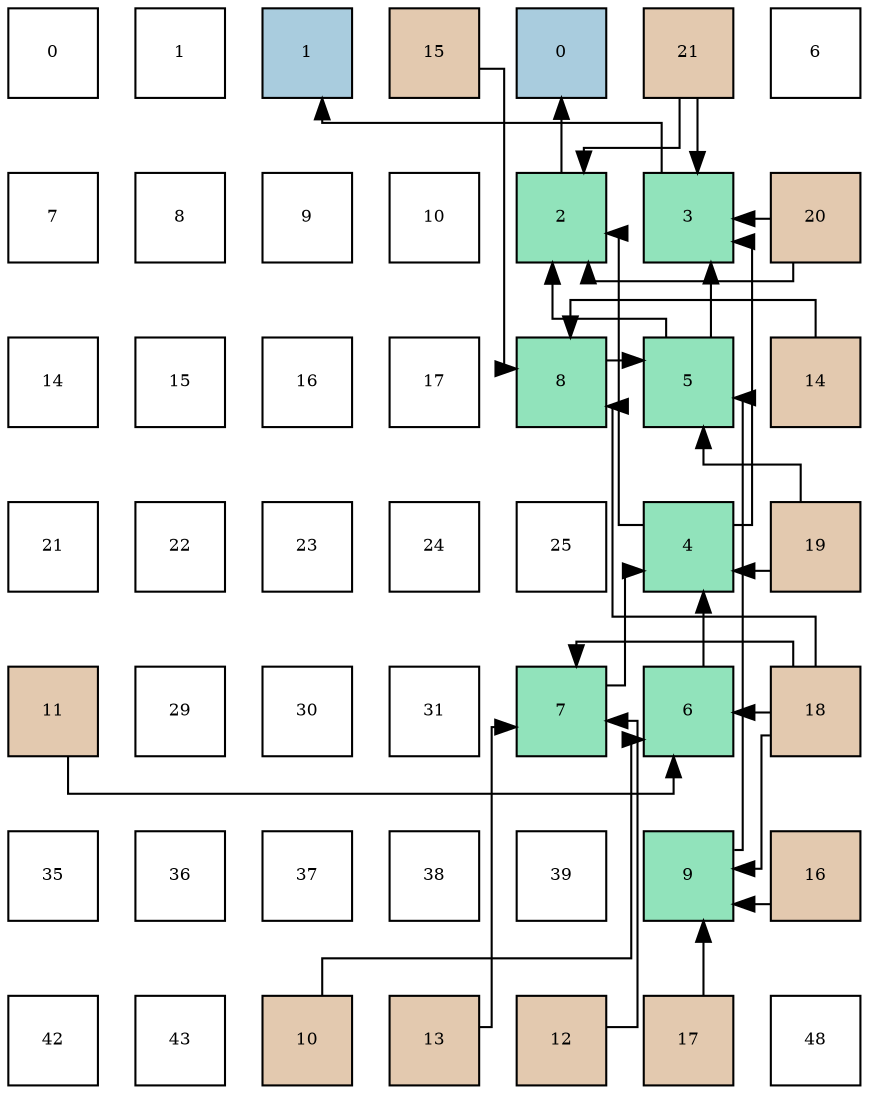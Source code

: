digraph layout{
 rankdir=TB;
 splines=ortho;
 node [style=filled shape=square fixedsize=true width=0.6];
0[label="0", fontsize=8, fillcolor="#ffffff"];
1[label="1", fontsize=8, fillcolor="#ffffff"];
2[label="1", fontsize=8, fillcolor="#a9ccde"];
3[label="15", fontsize=8, fillcolor="#e3c9af"];
4[label="0", fontsize=8, fillcolor="#a9ccde"];
5[label="21", fontsize=8, fillcolor="#e3c9af"];
6[label="6", fontsize=8, fillcolor="#ffffff"];
7[label="7", fontsize=8, fillcolor="#ffffff"];
8[label="8", fontsize=8, fillcolor="#ffffff"];
9[label="9", fontsize=8, fillcolor="#ffffff"];
10[label="10", fontsize=8, fillcolor="#ffffff"];
11[label="2", fontsize=8, fillcolor="#91e3bb"];
12[label="3", fontsize=8, fillcolor="#91e3bb"];
13[label="20", fontsize=8, fillcolor="#e3c9af"];
14[label="14", fontsize=8, fillcolor="#ffffff"];
15[label="15", fontsize=8, fillcolor="#ffffff"];
16[label="16", fontsize=8, fillcolor="#ffffff"];
17[label="17", fontsize=8, fillcolor="#ffffff"];
18[label="8", fontsize=8, fillcolor="#91e3bb"];
19[label="5", fontsize=8, fillcolor="#91e3bb"];
20[label="14", fontsize=8, fillcolor="#e3c9af"];
21[label="21", fontsize=8, fillcolor="#ffffff"];
22[label="22", fontsize=8, fillcolor="#ffffff"];
23[label="23", fontsize=8, fillcolor="#ffffff"];
24[label="24", fontsize=8, fillcolor="#ffffff"];
25[label="25", fontsize=8, fillcolor="#ffffff"];
26[label="4", fontsize=8, fillcolor="#91e3bb"];
27[label="19", fontsize=8, fillcolor="#e3c9af"];
28[label="11", fontsize=8, fillcolor="#e3c9af"];
29[label="29", fontsize=8, fillcolor="#ffffff"];
30[label="30", fontsize=8, fillcolor="#ffffff"];
31[label="31", fontsize=8, fillcolor="#ffffff"];
32[label="7", fontsize=8, fillcolor="#91e3bb"];
33[label="6", fontsize=8, fillcolor="#91e3bb"];
34[label="18", fontsize=8, fillcolor="#e3c9af"];
35[label="35", fontsize=8, fillcolor="#ffffff"];
36[label="36", fontsize=8, fillcolor="#ffffff"];
37[label="37", fontsize=8, fillcolor="#ffffff"];
38[label="38", fontsize=8, fillcolor="#ffffff"];
39[label="39", fontsize=8, fillcolor="#ffffff"];
40[label="9", fontsize=8, fillcolor="#91e3bb"];
41[label="16", fontsize=8, fillcolor="#e3c9af"];
42[label="42", fontsize=8, fillcolor="#ffffff"];
43[label="43", fontsize=8, fillcolor="#ffffff"];
44[label="10", fontsize=8, fillcolor="#e3c9af"];
45[label="13", fontsize=8, fillcolor="#e3c9af"];
46[label="12", fontsize=8, fillcolor="#e3c9af"];
47[label="17", fontsize=8, fillcolor="#e3c9af"];
48[label="48", fontsize=8, fillcolor="#ffffff"];
edge [constraint=false, style=vis];11 -> 4;
12 -> 2;
26 -> 11;
26 -> 12;
19 -> 11;
19 -> 12;
33 -> 26;
32 -> 26;
18 -> 19;
40 -> 19;
44 -> 33;
28 -> 33;
46 -> 32;
45 -> 32;
20 -> 18;
3 -> 18;
41 -> 40;
47 -> 40;
34 -> 33;
34 -> 32;
34 -> 18;
34 -> 40;
27 -> 26;
27 -> 19;
13 -> 11;
13 -> 12;
5 -> 11;
5 -> 12;
edge [constraint=true, style=invis];
0 -> 7 -> 14 -> 21 -> 28 -> 35 -> 42;
1 -> 8 -> 15 -> 22 -> 29 -> 36 -> 43;
2 -> 9 -> 16 -> 23 -> 30 -> 37 -> 44;
3 -> 10 -> 17 -> 24 -> 31 -> 38 -> 45;
4 -> 11 -> 18 -> 25 -> 32 -> 39 -> 46;
5 -> 12 -> 19 -> 26 -> 33 -> 40 -> 47;
6 -> 13 -> 20 -> 27 -> 34 -> 41 -> 48;
rank = same {0 -> 1 -> 2 -> 3 -> 4 -> 5 -> 6};
rank = same {7 -> 8 -> 9 -> 10 -> 11 -> 12 -> 13};
rank = same {14 -> 15 -> 16 -> 17 -> 18 -> 19 -> 20};
rank = same {21 -> 22 -> 23 -> 24 -> 25 -> 26 -> 27};
rank = same {28 -> 29 -> 30 -> 31 -> 32 -> 33 -> 34};
rank = same {35 -> 36 -> 37 -> 38 -> 39 -> 40 -> 41};
rank = same {42 -> 43 -> 44 -> 45 -> 46 -> 47 -> 48};
}